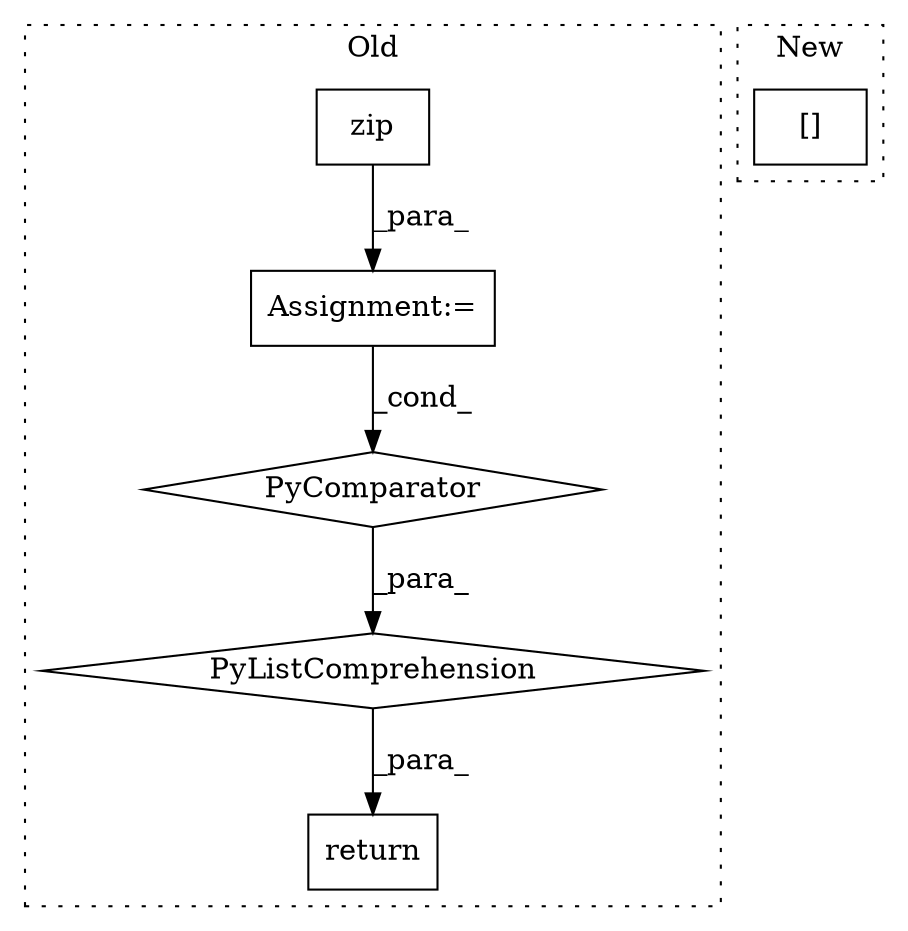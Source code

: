 digraph G {
subgraph cluster0 {
1 [label="zip" a="32" s="13905,13921" l="4,1" shape="box"];
3 [label="PyListComprehension" a="109" s="13803" l="136" shape="diamond"];
4 [label="PyComparator" a="113" s="13886" l="45" shape="diamond"];
5 [label="Assignment:=" a="7" s="13886" l="45" shape="box"];
6 [label="return" a="41" s="13785" l="18" shape="box"];
label = "Old";
style="dotted";
}
subgraph cluster1 {
2 [label="[]" a="2" s="8934,8957" l="13,1" shape="box"];
label = "New";
style="dotted";
}
1 -> 5 [label="_para_"];
3 -> 6 [label="_para_"];
4 -> 3 [label="_para_"];
5 -> 4 [label="_cond_"];
}